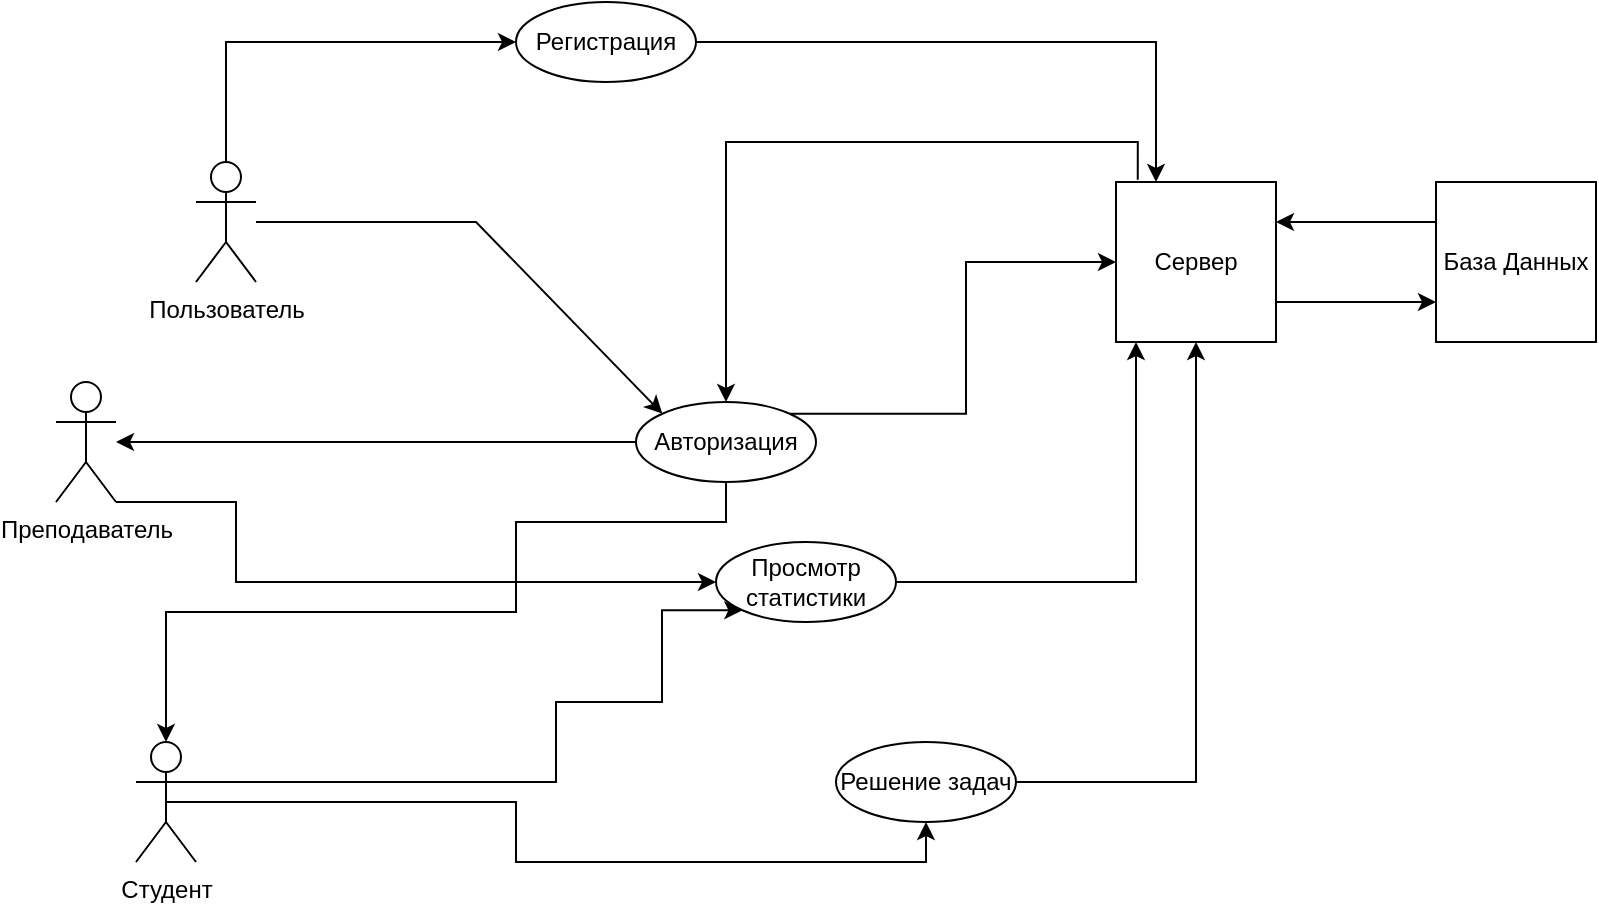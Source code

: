 <mxfile version="19.0.0" type="device"><diagram id="vM7syXO2gUvoUPvAlcCj" name="Page-1"><mxGraphModel dx="1111" dy="476" grid="1" gridSize="10" guides="1" tooltips="1" connect="1" arrows="1" fold="1" page="1" pageScale="1" pageWidth="827" pageHeight="1169" math="0" shadow="0"><root><mxCell id="0"/><mxCell id="1" parent="0"/><mxCell id="Xz7PKnq3-Rk4ZBnD3YuL-12" style="rounded=0;orthogonalLoop=1;jettySize=auto;html=1;entryX=0;entryY=0;entryDx=0;entryDy=0;" parent="1" source="Xz7PKnq3-Rk4ZBnD3YuL-1" target="Xz7PKnq3-Rk4ZBnD3YuL-6" edge="1"><mxGeometry relative="1" as="geometry"><Array as="points"><mxPoint x="400" y="230"/></Array></mxGeometry></mxCell><mxCell id="Xz7PKnq3-Rk4ZBnD3YuL-13" style="edgeStyle=none;rounded=0;orthogonalLoop=1;jettySize=auto;html=1;entryX=0;entryY=0.5;entryDx=0;entryDy=0;" parent="1" source="Xz7PKnq3-Rk4ZBnD3YuL-1" target="Xz7PKnq3-Rk4ZBnD3YuL-7" edge="1"><mxGeometry relative="1" as="geometry"><Array as="points"><mxPoint x="275" y="140"/></Array></mxGeometry></mxCell><mxCell id="Xz7PKnq3-Rk4ZBnD3YuL-1" value="Пользователь" style="shape=umlActor;verticalLabelPosition=bottom;verticalAlign=top;html=1;outlineConnect=0;" parent="1" vertex="1"><mxGeometry x="260" y="200" width="30" height="60" as="geometry"/></mxCell><mxCell id="GC6aqr6qyXc7nLsG2_xt-9" style="edgeStyle=orthogonalEdgeStyle;rounded=0;orthogonalLoop=1;jettySize=auto;html=1;exitX=1;exitY=1;exitDx=0;exitDy=0;exitPerimeter=0;entryX=0;entryY=0.5;entryDx=0;entryDy=0;" edge="1" parent="1" source="Xz7PKnq3-Rk4ZBnD3YuL-2" target="Xz7PKnq3-Rk4ZBnD3YuL-28"><mxGeometry relative="1" as="geometry"><Array as="points"><mxPoint x="280" y="370"/><mxPoint x="280" y="410"/></Array></mxGeometry></mxCell><mxCell id="Xz7PKnq3-Rk4ZBnD3YuL-2" value="Преподаватель" style="shape=umlActor;verticalLabelPosition=bottom;verticalAlign=top;html=1;outlineConnect=0;" parent="1" vertex="1"><mxGeometry x="190" y="310" width="30" height="60" as="geometry"/></mxCell><mxCell id="GC6aqr6qyXc7nLsG2_xt-6" style="edgeStyle=orthogonalEdgeStyle;rounded=0;orthogonalLoop=1;jettySize=auto;html=1;exitX=0.5;exitY=0.5;exitDx=0;exitDy=0;exitPerimeter=0;entryX=0.5;entryY=1;entryDx=0;entryDy=0;" edge="1" parent="1" source="Xz7PKnq3-Rk4ZBnD3YuL-3" target="Xz7PKnq3-Rk4ZBnD3YuL-8"><mxGeometry relative="1" as="geometry"/></mxCell><mxCell id="GC6aqr6qyXc7nLsG2_xt-7" style="edgeStyle=orthogonalEdgeStyle;rounded=0;orthogonalLoop=1;jettySize=auto;html=1;exitX=1;exitY=0.333;exitDx=0;exitDy=0;exitPerimeter=0;entryX=0;entryY=1;entryDx=0;entryDy=0;" edge="1" parent="1" source="Xz7PKnq3-Rk4ZBnD3YuL-3" target="Xz7PKnq3-Rk4ZBnD3YuL-28"><mxGeometry relative="1" as="geometry"><Array as="points"><mxPoint x="440" y="510"/><mxPoint x="440" y="470"/><mxPoint x="493" y="470"/><mxPoint x="493" y="424"/></Array></mxGeometry></mxCell><mxCell id="Xz7PKnq3-Rk4ZBnD3YuL-3" value="Студент" style="shape=umlActor;verticalLabelPosition=bottom;verticalAlign=top;html=1;outlineConnect=0;" parent="1" vertex="1"><mxGeometry x="230" y="490" width="30" height="60" as="geometry"/></mxCell><mxCell id="Xz7PKnq3-Rk4ZBnD3YuL-17" style="edgeStyle=none;rounded=0;orthogonalLoop=1;jettySize=auto;html=1;exitX=0;exitY=0.5;exitDx=0;exitDy=0;" parent="1" source="Xz7PKnq3-Rk4ZBnD3YuL-6" target="Xz7PKnq3-Rk4ZBnD3YuL-2" edge="1"><mxGeometry relative="1" as="geometry"/></mxCell><mxCell id="GC6aqr6qyXc7nLsG2_xt-8" style="edgeStyle=orthogonalEdgeStyle;rounded=0;orthogonalLoop=1;jettySize=auto;html=1;exitX=0.5;exitY=1;exitDx=0;exitDy=0;entryX=0.5;entryY=0;entryDx=0;entryDy=0;entryPerimeter=0;" edge="1" parent="1" source="Xz7PKnq3-Rk4ZBnD3YuL-6" target="Xz7PKnq3-Rk4ZBnD3YuL-3"><mxGeometry relative="1" as="geometry"><Array as="points"><mxPoint x="525" y="380"/><mxPoint x="420" y="380"/><mxPoint x="420" y="425"/><mxPoint x="245" y="425"/></Array></mxGeometry></mxCell><mxCell id="GC6aqr6qyXc7nLsG2_xt-12" style="edgeStyle=orthogonalEdgeStyle;rounded=0;orthogonalLoop=1;jettySize=auto;html=1;exitX=1;exitY=0;exitDx=0;exitDy=0;entryX=0;entryY=0.5;entryDx=0;entryDy=0;" edge="1" parent="1" source="Xz7PKnq3-Rk4ZBnD3YuL-6" target="Xz7PKnq3-Rk4ZBnD3YuL-20"><mxGeometry relative="1" as="geometry"/></mxCell><mxCell id="Xz7PKnq3-Rk4ZBnD3YuL-6" value="Авторизация" style="ellipse;whiteSpace=wrap;html=1;" parent="1" vertex="1"><mxGeometry x="480" y="320" width="90" height="40" as="geometry"/></mxCell><mxCell id="GC6aqr6qyXc7nLsG2_xt-3" style="edgeStyle=orthogonalEdgeStyle;rounded=0;orthogonalLoop=1;jettySize=auto;html=1;exitX=1;exitY=0.5;exitDx=0;exitDy=0;entryX=0.25;entryY=0;entryDx=0;entryDy=0;" edge="1" parent="1" source="Xz7PKnq3-Rk4ZBnD3YuL-7" target="Xz7PKnq3-Rk4ZBnD3YuL-20"><mxGeometry relative="1" as="geometry"/></mxCell><mxCell id="Xz7PKnq3-Rk4ZBnD3YuL-7" value="Регистрация" style="ellipse;whiteSpace=wrap;html=1;" parent="1" vertex="1"><mxGeometry x="420" y="120" width="90" height="40" as="geometry"/></mxCell><mxCell id="GC6aqr6qyXc7nLsG2_xt-10" style="edgeStyle=orthogonalEdgeStyle;rounded=0;orthogonalLoop=1;jettySize=auto;html=1;exitX=1;exitY=0.5;exitDx=0;exitDy=0;entryX=0.5;entryY=1;entryDx=0;entryDy=0;" edge="1" parent="1" source="Xz7PKnq3-Rk4ZBnD3YuL-8" target="Xz7PKnq3-Rk4ZBnD3YuL-20"><mxGeometry relative="1" as="geometry"/></mxCell><mxCell id="Xz7PKnq3-Rk4ZBnD3YuL-8" value="Решение задач" style="ellipse;whiteSpace=wrap;html=1;" parent="1" vertex="1"><mxGeometry x="580" y="490" width="90" height="40" as="geometry"/></mxCell><mxCell id="Xz7PKnq3-Rk4ZBnD3YuL-25" style="edgeStyle=none;rounded=0;orthogonalLoop=1;jettySize=auto;html=1;exitX=1;exitY=0.75;exitDx=0;exitDy=0;entryX=0;entryY=0.75;entryDx=0;entryDy=0;" parent="1" source="Xz7PKnq3-Rk4ZBnD3YuL-20" target="Xz7PKnq3-Rk4ZBnD3YuL-21" edge="1"><mxGeometry relative="1" as="geometry"/></mxCell><mxCell id="GC6aqr6qyXc7nLsG2_xt-4" style="edgeStyle=orthogonalEdgeStyle;rounded=0;orthogonalLoop=1;jettySize=auto;html=1;exitX=0.136;exitY=-0.014;exitDx=0;exitDy=0;entryX=0.5;entryY=0;entryDx=0;entryDy=0;exitPerimeter=0;" edge="1" parent="1" source="Xz7PKnq3-Rk4ZBnD3YuL-20" target="Xz7PKnq3-Rk4ZBnD3YuL-6"><mxGeometry relative="1" as="geometry"><Array as="points"><mxPoint x="731" y="190"/><mxPoint x="525" y="190"/></Array></mxGeometry></mxCell><mxCell id="Xz7PKnq3-Rk4ZBnD3YuL-20" value="Сервер" style="whiteSpace=wrap;html=1;aspect=fixed;" parent="1" vertex="1"><mxGeometry x="720" y="210" width="80" height="80" as="geometry"/></mxCell><mxCell id="Xz7PKnq3-Rk4ZBnD3YuL-26" style="edgeStyle=none;rounded=0;orthogonalLoop=1;jettySize=auto;html=1;exitX=0;exitY=0.25;exitDx=0;exitDy=0;entryX=1;entryY=0.25;entryDx=0;entryDy=0;" parent="1" source="Xz7PKnq3-Rk4ZBnD3YuL-21" target="Xz7PKnq3-Rk4ZBnD3YuL-20" edge="1"><mxGeometry relative="1" as="geometry"/></mxCell><mxCell id="Xz7PKnq3-Rk4ZBnD3YuL-21" value="База Данных" style="whiteSpace=wrap;html=1;aspect=fixed;" parent="1" vertex="1"><mxGeometry x="880" y="210" width="80" height="80" as="geometry"/></mxCell><mxCell id="GC6aqr6qyXc7nLsG2_xt-11" style="edgeStyle=orthogonalEdgeStyle;rounded=0;orthogonalLoop=1;jettySize=auto;html=1;exitX=1;exitY=0.5;exitDx=0;exitDy=0;entryX=0.125;entryY=1;entryDx=0;entryDy=0;entryPerimeter=0;" edge="1" parent="1" source="Xz7PKnq3-Rk4ZBnD3YuL-28" target="Xz7PKnq3-Rk4ZBnD3YuL-20"><mxGeometry relative="1" as="geometry"/></mxCell><mxCell id="Xz7PKnq3-Rk4ZBnD3YuL-28" value="Просмотр статистики" style="ellipse;whiteSpace=wrap;html=1;" parent="1" vertex="1"><mxGeometry x="520" y="390" width="90" height="40" as="geometry"/></mxCell></root></mxGraphModel></diagram></mxfile>